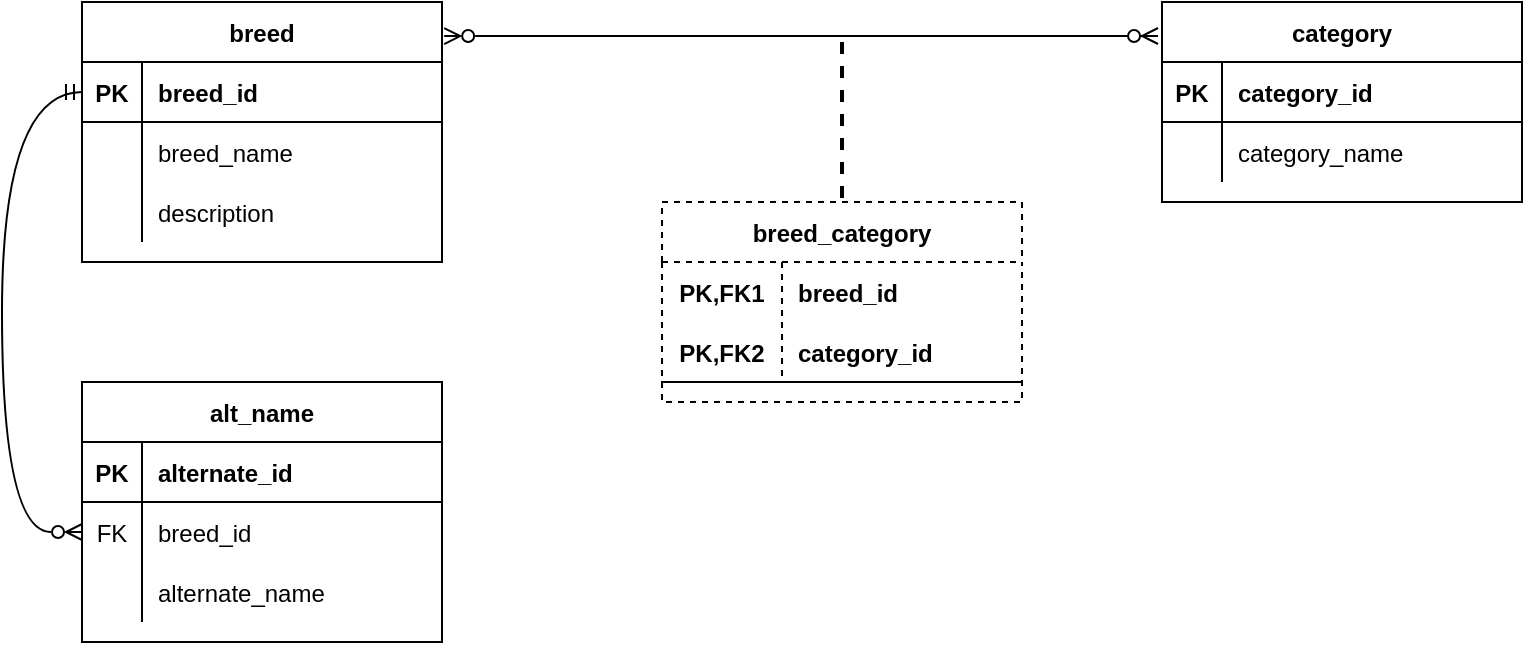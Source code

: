 <mxfile version="17.2.4" type="device"><diagram id="v1Zzls_XFRWsNiX1MrT2" name="Page-1"><mxGraphModel dx="1102" dy="857" grid="1" gridSize="10" guides="1" tooltips="1" connect="1" arrows="1" fold="1" page="1" pageScale="1" pageWidth="850" pageHeight="1100" math="0" shadow="0"><root><mxCell id="0"/><mxCell id="1" parent="0"/><mxCell id="qrxiGpsucdZz61SVsczk-1" value="breed" style="shape=table;startSize=30;container=1;collapsible=1;childLayout=tableLayout;fixedRows=1;rowLines=0;fontStyle=1;align=center;resizeLast=1;" vertex="1" parent="1"><mxGeometry x="80" y="80" width="180" height="130" as="geometry"/></mxCell><mxCell id="qrxiGpsucdZz61SVsczk-2" value="" style="shape=tableRow;horizontal=0;startSize=0;swimlaneHead=0;swimlaneBody=0;fillColor=none;collapsible=0;dropTarget=0;points=[[0,0.5],[1,0.5]];portConstraint=eastwest;top=0;left=0;right=0;bottom=1;" vertex="1" parent="qrxiGpsucdZz61SVsczk-1"><mxGeometry y="30" width="180" height="30" as="geometry"/></mxCell><mxCell id="qrxiGpsucdZz61SVsczk-3" value="PK" style="shape=partialRectangle;connectable=0;fillColor=none;top=0;left=0;bottom=0;right=0;fontStyle=1;overflow=hidden;" vertex="1" parent="qrxiGpsucdZz61SVsczk-2"><mxGeometry width="30" height="30" as="geometry"><mxRectangle width="30" height="30" as="alternateBounds"/></mxGeometry></mxCell><mxCell id="qrxiGpsucdZz61SVsczk-4" value="breed_id" style="shape=partialRectangle;connectable=0;fillColor=none;top=0;left=0;bottom=0;right=0;align=left;spacingLeft=6;fontStyle=1;overflow=hidden;" vertex="1" parent="qrxiGpsucdZz61SVsczk-2"><mxGeometry x="30" width="150" height="30" as="geometry"><mxRectangle width="150" height="30" as="alternateBounds"/></mxGeometry></mxCell><mxCell id="qrxiGpsucdZz61SVsczk-5" value="" style="shape=tableRow;horizontal=0;startSize=0;swimlaneHead=0;swimlaneBody=0;fillColor=none;collapsible=0;dropTarget=0;points=[[0,0.5],[1,0.5]];portConstraint=eastwest;top=0;left=0;right=0;bottom=0;" vertex="1" parent="qrxiGpsucdZz61SVsczk-1"><mxGeometry y="60" width="180" height="30" as="geometry"/></mxCell><mxCell id="qrxiGpsucdZz61SVsczk-6" value="" style="shape=partialRectangle;connectable=0;fillColor=none;top=0;left=0;bottom=0;right=0;editable=1;overflow=hidden;" vertex="1" parent="qrxiGpsucdZz61SVsczk-5"><mxGeometry width="30" height="30" as="geometry"><mxRectangle width="30" height="30" as="alternateBounds"/></mxGeometry></mxCell><mxCell id="qrxiGpsucdZz61SVsczk-7" value="breed_name" style="shape=partialRectangle;connectable=0;fillColor=none;top=0;left=0;bottom=0;right=0;align=left;spacingLeft=6;overflow=hidden;" vertex="1" parent="qrxiGpsucdZz61SVsczk-5"><mxGeometry x="30" width="150" height="30" as="geometry"><mxRectangle width="150" height="30" as="alternateBounds"/></mxGeometry></mxCell><mxCell id="qrxiGpsucdZz61SVsczk-8" value="" style="shape=tableRow;horizontal=0;startSize=0;swimlaneHead=0;swimlaneBody=0;fillColor=none;collapsible=0;dropTarget=0;points=[[0,0.5],[1,0.5]];portConstraint=eastwest;top=0;left=0;right=0;bottom=0;" vertex="1" parent="qrxiGpsucdZz61SVsczk-1"><mxGeometry y="90" width="180" height="30" as="geometry"/></mxCell><mxCell id="qrxiGpsucdZz61SVsczk-9" value="" style="shape=partialRectangle;connectable=0;fillColor=none;top=0;left=0;bottom=0;right=0;editable=1;overflow=hidden;" vertex="1" parent="qrxiGpsucdZz61SVsczk-8"><mxGeometry width="30" height="30" as="geometry"><mxRectangle width="30" height="30" as="alternateBounds"/></mxGeometry></mxCell><mxCell id="qrxiGpsucdZz61SVsczk-10" value="description" style="shape=partialRectangle;connectable=0;fillColor=none;top=0;left=0;bottom=0;right=0;align=left;spacingLeft=6;overflow=hidden;" vertex="1" parent="qrxiGpsucdZz61SVsczk-8"><mxGeometry x="30" width="150" height="30" as="geometry"><mxRectangle width="150" height="30" as="alternateBounds"/></mxGeometry></mxCell><mxCell id="qrxiGpsucdZz61SVsczk-14" value="alt_name" style="shape=table;startSize=30;container=1;collapsible=1;childLayout=tableLayout;fixedRows=1;rowLines=0;fontStyle=1;align=center;resizeLast=1;" vertex="1" parent="1"><mxGeometry x="80" y="270" width="180" height="130" as="geometry"/></mxCell><mxCell id="qrxiGpsucdZz61SVsczk-15" value="" style="shape=tableRow;horizontal=0;startSize=0;swimlaneHead=0;swimlaneBody=0;fillColor=none;collapsible=0;dropTarget=0;points=[[0,0.5],[1,0.5]];portConstraint=eastwest;top=0;left=0;right=0;bottom=1;" vertex="1" parent="qrxiGpsucdZz61SVsczk-14"><mxGeometry y="30" width="180" height="30" as="geometry"/></mxCell><mxCell id="qrxiGpsucdZz61SVsczk-16" value="PK" style="shape=partialRectangle;connectable=0;fillColor=none;top=0;left=0;bottom=0;right=0;fontStyle=1;overflow=hidden;" vertex="1" parent="qrxiGpsucdZz61SVsczk-15"><mxGeometry width="30" height="30" as="geometry"><mxRectangle width="30" height="30" as="alternateBounds"/></mxGeometry></mxCell><mxCell id="qrxiGpsucdZz61SVsczk-17" value="alternate_id" style="shape=partialRectangle;connectable=0;fillColor=none;top=0;left=0;bottom=0;right=0;align=left;spacingLeft=6;fontStyle=1;overflow=hidden;" vertex="1" parent="qrxiGpsucdZz61SVsczk-15"><mxGeometry x="30" width="150" height="30" as="geometry"><mxRectangle width="150" height="30" as="alternateBounds"/></mxGeometry></mxCell><mxCell id="qrxiGpsucdZz61SVsczk-18" value="" style="shape=tableRow;horizontal=0;startSize=0;swimlaneHead=0;swimlaneBody=0;fillColor=none;collapsible=0;dropTarget=0;points=[[0,0.5],[1,0.5]];portConstraint=eastwest;top=0;left=0;right=0;bottom=0;" vertex="1" parent="qrxiGpsucdZz61SVsczk-14"><mxGeometry y="60" width="180" height="30" as="geometry"/></mxCell><mxCell id="qrxiGpsucdZz61SVsczk-19" value="FK" style="shape=partialRectangle;connectable=0;fillColor=none;top=0;left=0;bottom=0;right=0;editable=1;overflow=hidden;" vertex="1" parent="qrxiGpsucdZz61SVsczk-18"><mxGeometry width="30" height="30" as="geometry"><mxRectangle width="30" height="30" as="alternateBounds"/></mxGeometry></mxCell><mxCell id="qrxiGpsucdZz61SVsczk-20" value="breed_id" style="shape=partialRectangle;connectable=0;fillColor=none;top=0;left=0;bottom=0;right=0;align=left;spacingLeft=6;overflow=hidden;" vertex="1" parent="qrxiGpsucdZz61SVsczk-18"><mxGeometry x="30" width="150" height="30" as="geometry"><mxRectangle width="150" height="30" as="alternateBounds"/></mxGeometry></mxCell><mxCell id="qrxiGpsucdZz61SVsczk-21" value="" style="shape=tableRow;horizontal=0;startSize=0;swimlaneHead=0;swimlaneBody=0;fillColor=none;collapsible=0;dropTarget=0;points=[[0,0.5],[1,0.5]];portConstraint=eastwest;top=0;left=0;right=0;bottom=0;" vertex="1" parent="qrxiGpsucdZz61SVsczk-14"><mxGeometry y="90" width="180" height="30" as="geometry"/></mxCell><mxCell id="qrxiGpsucdZz61SVsczk-22" value="" style="shape=partialRectangle;connectable=0;fillColor=none;top=0;left=0;bottom=0;right=0;editable=1;overflow=hidden;" vertex="1" parent="qrxiGpsucdZz61SVsczk-21"><mxGeometry width="30" height="30" as="geometry"><mxRectangle width="30" height="30" as="alternateBounds"/></mxGeometry></mxCell><mxCell id="qrxiGpsucdZz61SVsczk-23" value="alternate_name" style="shape=partialRectangle;connectable=0;fillColor=none;top=0;left=0;bottom=0;right=0;align=left;spacingLeft=6;overflow=hidden;" vertex="1" parent="qrxiGpsucdZz61SVsczk-21"><mxGeometry x="30" width="150" height="30" as="geometry"><mxRectangle width="150" height="30" as="alternateBounds"/></mxGeometry></mxCell><mxCell id="qrxiGpsucdZz61SVsczk-27" value="category" style="shape=table;startSize=30;container=1;collapsible=1;childLayout=tableLayout;fixedRows=1;rowLines=0;fontStyle=1;align=center;resizeLast=1;" vertex="1" parent="1"><mxGeometry x="620" y="80" width="180" height="100" as="geometry"/></mxCell><mxCell id="qrxiGpsucdZz61SVsczk-28" value="" style="shape=tableRow;horizontal=0;startSize=0;swimlaneHead=0;swimlaneBody=0;fillColor=none;collapsible=0;dropTarget=0;points=[[0,0.5],[1,0.5]];portConstraint=eastwest;top=0;left=0;right=0;bottom=1;" vertex="1" parent="qrxiGpsucdZz61SVsczk-27"><mxGeometry y="30" width="180" height="30" as="geometry"/></mxCell><mxCell id="qrxiGpsucdZz61SVsczk-29" value="PK" style="shape=partialRectangle;connectable=0;fillColor=none;top=0;left=0;bottom=0;right=0;fontStyle=1;overflow=hidden;" vertex="1" parent="qrxiGpsucdZz61SVsczk-28"><mxGeometry width="30" height="30" as="geometry"><mxRectangle width="30" height="30" as="alternateBounds"/></mxGeometry></mxCell><mxCell id="qrxiGpsucdZz61SVsczk-30" value="category_id" style="shape=partialRectangle;connectable=0;fillColor=none;top=0;left=0;bottom=0;right=0;align=left;spacingLeft=6;fontStyle=1;overflow=hidden;" vertex="1" parent="qrxiGpsucdZz61SVsczk-28"><mxGeometry x="30" width="150" height="30" as="geometry"><mxRectangle width="150" height="30" as="alternateBounds"/></mxGeometry></mxCell><mxCell id="qrxiGpsucdZz61SVsczk-31" value="" style="shape=tableRow;horizontal=0;startSize=0;swimlaneHead=0;swimlaneBody=0;fillColor=none;collapsible=0;dropTarget=0;points=[[0,0.5],[1,0.5]];portConstraint=eastwest;top=0;left=0;right=0;bottom=0;" vertex="1" parent="qrxiGpsucdZz61SVsczk-27"><mxGeometry y="60" width="180" height="30" as="geometry"/></mxCell><mxCell id="qrxiGpsucdZz61SVsczk-32" value="" style="shape=partialRectangle;connectable=0;fillColor=none;top=0;left=0;bottom=0;right=0;editable=1;overflow=hidden;" vertex="1" parent="qrxiGpsucdZz61SVsczk-31"><mxGeometry width="30" height="30" as="geometry"><mxRectangle width="30" height="30" as="alternateBounds"/></mxGeometry></mxCell><mxCell id="qrxiGpsucdZz61SVsczk-33" value="category_name" style="shape=partialRectangle;connectable=0;fillColor=none;top=0;left=0;bottom=0;right=0;align=left;spacingLeft=6;overflow=hidden;" vertex="1" parent="qrxiGpsucdZz61SVsczk-31"><mxGeometry x="30" width="150" height="30" as="geometry"><mxRectangle width="150" height="30" as="alternateBounds"/></mxGeometry></mxCell><mxCell id="qrxiGpsucdZz61SVsczk-40" value="" style="fontSize=12;html=1;endArrow=ERmandOne;endFill=0;rounded=0;entryX=0;entryY=0.5;entryDx=0;entryDy=0;exitX=0;exitY=0.5;exitDx=0;exitDy=0;edgeStyle=orthogonalEdgeStyle;curved=1;startArrow=ERzeroToMany;startFill=0;" edge="1" parent="1" source="qrxiGpsucdZz61SVsczk-18" target="qrxiGpsucdZz61SVsczk-2"><mxGeometry width="100" height="100" relative="1" as="geometry"><mxPoint x="150" y="650" as="sourcePoint"/><mxPoint x="250" y="550" as="targetPoint"/><Array as="points"><mxPoint x="40" y="345"/><mxPoint x="40" y="125"/></Array></mxGeometry></mxCell><mxCell id="qrxiGpsucdZz61SVsczk-41" value="" style="edgeStyle=entityRelationEdgeStyle;fontSize=12;html=1;endArrow=ERzeroToMany;endFill=1;rounded=0;curved=1;exitX=1.006;exitY=0.131;exitDx=0;exitDy=0;exitPerimeter=0;entryX=-0.011;entryY=0.17;entryDx=0;entryDy=0;entryPerimeter=0;startArrow=ERzeroToMany;startFill=0;" edge="1" parent="1" source="qrxiGpsucdZz61SVsczk-1" target="qrxiGpsucdZz61SVsczk-27"><mxGeometry width="100" height="100" relative="1" as="geometry"><mxPoint x="390" y="400" as="sourcePoint"/><mxPoint x="510" y="250" as="targetPoint"/></mxGeometry></mxCell><mxCell id="qrxiGpsucdZz61SVsczk-42" value="breed_category" style="shape=table;startSize=30;container=1;collapsible=1;childLayout=tableLayout;fixedRows=1;rowLines=0;fontStyle=1;align=center;resizeLast=1;dashed=1;" vertex="1" parent="1"><mxGeometry x="370" y="180" width="180" height="100" as="geometry"/></mxCell><mxCell id="qrxiGpsucdZz61SVsczk-43" value="" style="shape=tableRow;horizontal=0;startSize=0;swimlaneHead=0;swimlaneBody=0;fillColor=none;collapsible=0;dropTarget=0;points=[[0,0.5],[1,0.5]];portConstraint=eastwest;top=0;left=0;right=0;bottom=0;" vertex="1" parent="qrxiGpsucdZz61SVsczk-42"><mxGeometry y="30" width="180" height="30" as="geometry"/></mxCell><mxCell id="qrxiGpsucdZz61SVsczk-44" value="PK,FK1" style="shape=partialRectangle;connectable=0;fillColor=none;top=0;left=0;bottom=0;right=0;fontStyle=1;overflow=hidden;" vertex="1" parent="qrxiGpsucdZz61SVsczk-43"><mxGeometry width="60" height="30" as="geometry"><mxRectangle width="60" height="30" as="alternateBounds"/></mxGeometry></mxCell><mxCell id="qrxiGpsucdZz61SVsczk-45" value="breed_id" style="shape=partialRectangle;connectable=0;fillColor=none;top=0;left=0;bottom=0;right=0;align=left;spacingLeft=6;fontStyle=1;overflow=hidden;" vertex="1" parent="qrxiGpsucdZz61SVsczk-43"><mxGeometry x="60" width="120" height="30" as="geometry"><mxRectangle width="120" height="30" as="alternateBounds"/></mxGeometry></mxCell><mxCell id="qrxiGpsucdZz61SVsczk-46" value="" style="shape=tableRow;horizontal=0;startSize=0;swimlaneHead=0;swimlaneBody=0;fillColor=none;collapsible=0;dropTarget=0;points=[[0,0.5],[1,0.5]];portConstraint=eastwest;top=0;left=0;right=0;bottom=1;" vertex="1" parent="qrxiGpsucdZz61SVsczk-42"><mxGeometry y="60" width="180" height="30" as="geometry"/></mxCell><mxCell id="qrxiGpsucdZz61SVsczk-47" value="PK,FK2" style="shape=partialRectangle;connectable=0;fillColor=none;top=0;left=0;bottom=0;right=0;fontStyle=1;overflow=hidden;" vertex="1" parent="qrxiGpsucdZz61SVsczk-46"><mxGeometry width="60" height="30" as="geometry"><mxRectangle width="60" height="30" as="alternateBounds"/></mxGeometry></mxCell><mxCell id="qrxiGpsucdZz61SVsczk-48" value="category_id" style="shape=partialRectangle;connectable=0;fillColor=none;top=0;left=0;bottom=0;right=0;align=left;spacingLeft=6;fontStyle=1;overflow=hidden;" vertex="1" parent="qrxiGpsucdZz61SVsczk-46"><mxGeometry x="60" width="120" height="30" as="geometry"><mxRectangle width="120" height="30" as="alternateBounds"/></mxGeometry></mxCell><mxCell id="qrxiGpsucdZz61SVsczk-56" value="" style="line;strokeWidth=2;direction=south;html=1;dashed=1;" vertex="1" parent="1"><mxGeometry x="455" y="100" width="10" height="80" as="geometry"/></mxCell></root></mxGraphModel></diagram></mxfile>